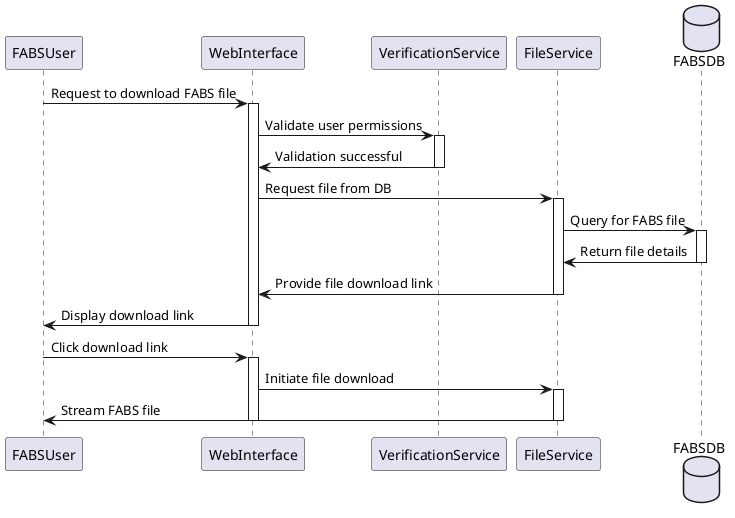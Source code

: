 @startuml
participant FABSUser as User
participant WebInterface as UI
participant VerificationService as Verify
participant FileService as File
database FABSDB as DB

User -> UI: Request to download FABS file
activate UI

UI -> Verify: Validate user permissions
activate Verify

Verify -> UI: Validation successful
deactivate Verify

UI -> File: Request file from DB
activate File

File -> DB: Query for FABS file
activate DB

DB -> File: Return file details
deactivate DB

File -> UI: Provide file download link
deactivate File

UI -> User: Display download link
deactivate UI

User -> UI: Click download link
activate UI

UI -> File: Initiate file download
activate File

File -> User: Stream FABS file
deactivate File
deactivate UI

@enduml